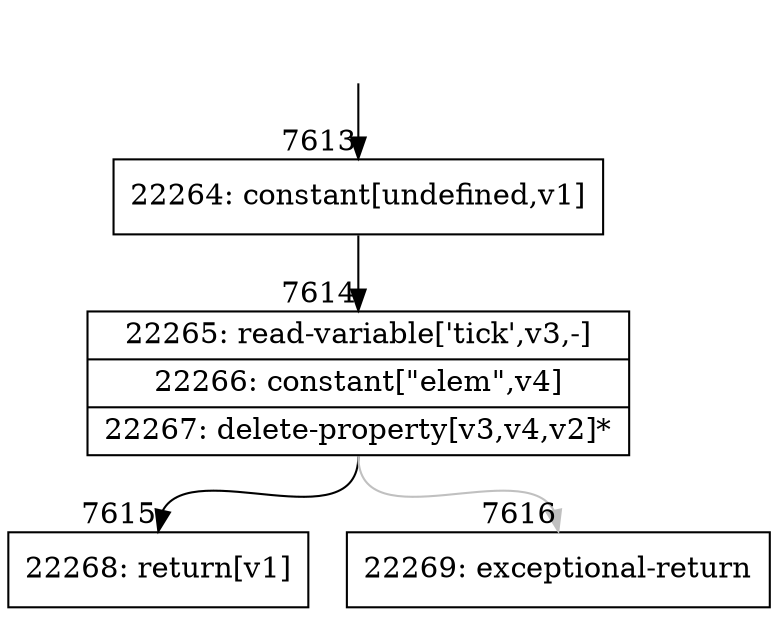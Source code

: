 digraph {
rankdir="TD"
BB_entry491[shape=none,label=""];
BB_entry491 -> BB7613 [tailport=s, headport=n, headlabel="    7613"]
BB7613 [shape=record label="{22264: constant[undefined,v1]}" ] 
BB7613 -> BB7614 [tailport=s, headport=n, headlabel="      7614"]
BB7614 [shape=record label="{22265: read-variable['tick',v3,-]|22266: constant[\"elem\",v4]|22267: delete-property[v3,v4,v2]*}" ] 
BB7614 -> BB7615 [tailport=s, headport=n, headlabel="      7615"]
BB7614 -> BB7616 [tailport=s, headport=n, color=gray, headlabel="      7616"]
BB7615 [shape=record label="{22268: return[v1]}" ] 
BB7616 [shape=record label="{22269: exceptional-return}" ] 
}
